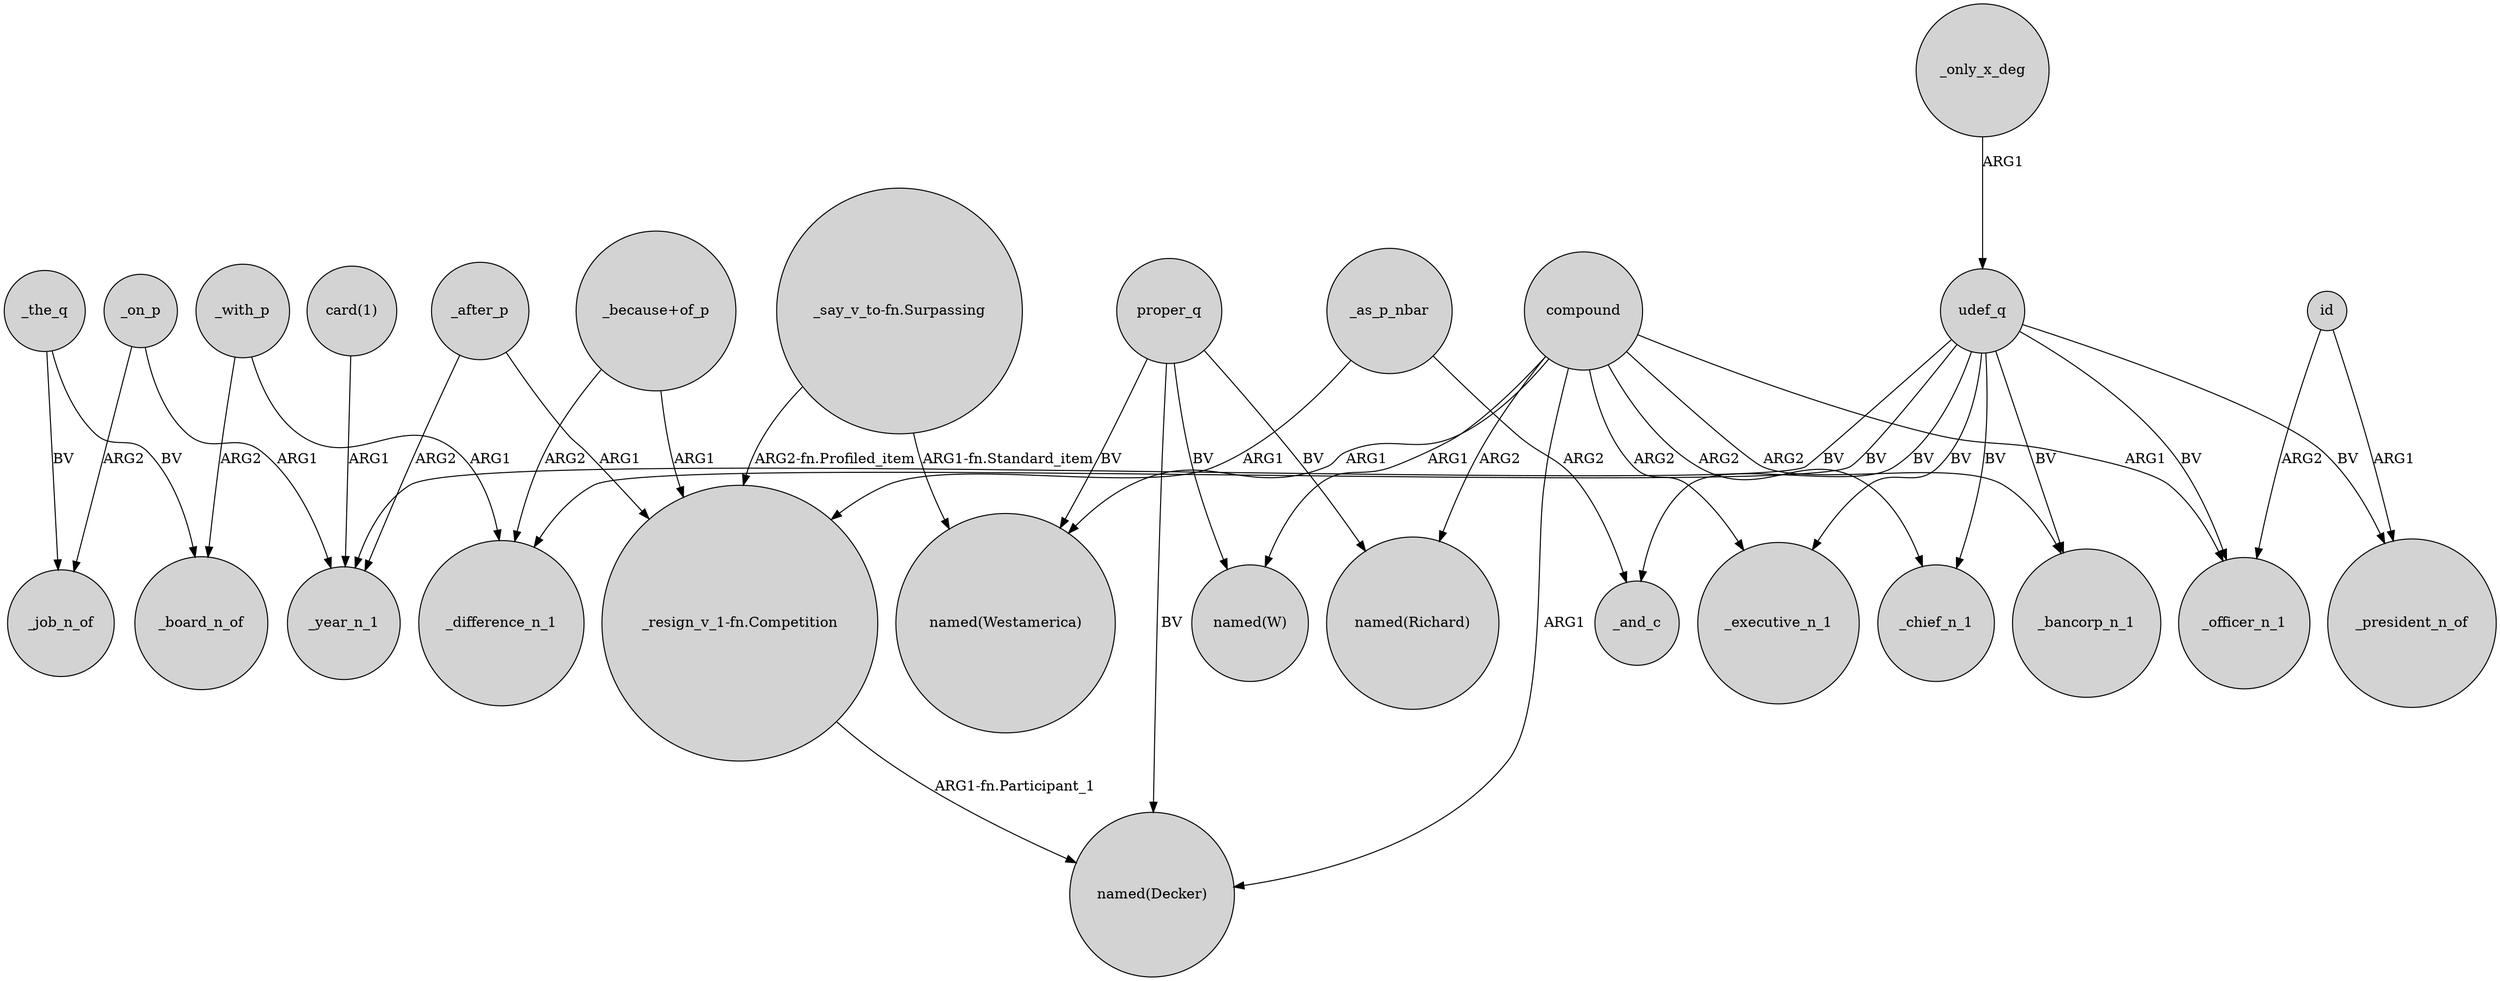 digraph {
	node [shape=circle style=filled]
	compound -> _chief_n_1 [label=ARG2]
	udef_q -> _difference_n_1 [label=BV]
	"card(1)" -> _year_n_1 [label=ARG1]
	udef_q -> _chief_n_1 [label=BV]
	proper_q -> "named(Decker)" [label=BV]
	_after_p -> "_resign_v_1-fn.Competition" [label=ARG1]
	udef_q -> _and_c [label=BV]
	_after_p -> _year_n_1 [label=ARG2]
	_with_p -> _difference_n_1 [label=ARG1]
	_the_q -> _board_n_of [label=BV]
	_as_p_nbar -> _and_c [label=ARG2]
	_as_p_nbar -> "_resign_v_1-fn.Competition" [label=ARG1]
	udef_q -> _executive_n_1 [label=BV]
	id -> _president_n_of [label=ARG1]
	proper_q -> "named(W)" [label=BV]
	"_because+of_p" -> _difference_n_1 [label=ARG2]
	_with_p -> _board_n_of [label=ARG2]
	_on_p -> _job_n_of [label=ARG2]
	compound -> _officer_n_1 [label=ARG1]
	udef_q -> _officer_n_1 [label=BV]
	proper_q -> "named(Richard)" [label=BV]
	compound -> "named(Decker)" [label=ARG1]
	"_because+of_p" -> "_resign_v_1-fn.Competition" [label=ARG1]
	compound -> "named(Westamerica)" [label=ARG1]
	_the_q -> _job_n_of [label=BV]
	"_say_v_to-fn.Surpassing" -> "named(Westamerica)" [label="ARG1-fn.Standard_item"]
	udef_q -> _year_n_1 [label=BV]
	_only_x_deg -> udef_q [label=ARG1]
	udef_q -> _bancorp_n_1 [label=BV]
	"_say_v_to-fn.Surpassing" -> "_resign_v_1-fn.Competition" [label="ARG2-fn.Profiled_item"]
	proper_q -> "named(Westamerica)" [label=BV]
	compound -> "named(W)" [label=ARG1]
	udef_q -> _president_n_of [label=BV]
	id -> _officer_n_1 [label=ARG2]
	"_resign_v_1-fn.Competition" -> "named(Decker)" [label="ARG1-fn.Participant_1"]
	compound -> "named(Richard)" [label=ARG2]
	compound -> _executive_n_1 [label=ARG2]
	_on_p -> _year_n_1 [label=ARG1]
	compound -> _bancorp_n_1 [label=ARG2]
}
